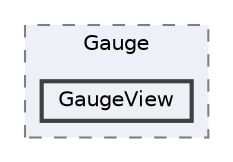digraph "Assets/Scripts/Players/HP/Gauge/GaugeView"
{
 // LATEX_PDF_SIZE
  bgcolor="transparent";
  edge [fontname=Helvetica,fontsize=10,labelfontname=Helvetica,labelfontsize=10];
  node [fontname=Helvetica,fontsize=10,shape=box,height=0.2,width=0.4];
  compound=true
  subgraph clusterdir_ec4795bf5481ee4010420d115e11f3fe {
    graph [ bgcolor="#edf0f7", pencolor="grey50", label="Gauge", fontname=Helvetica,fontsize=10 style="filled,dashed", URL="dir_ec4795bf5481ee4010420d115e11f3fe.html",tooltip=""]
  dir_a38af00969b1c08cc4a88734f9498778 [label="GaugeView", fillcolor="#edf0f7", color="grey25", style="filled,bold", URL="dir_a38af00969b1c08cc4a88734f9498778.html",tooltip=""];
  }
}
